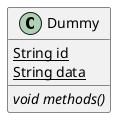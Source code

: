 '
'ClassDiagrams: Abstract and Static
'
'You can define static or abstract methods or fields using the {static} or {abstract} modifier.
'These modifiers can be used at the start or at the end of the line. You can also use {classifier} instead of
'{static}.
'
'{static}
'{abstract} - Its italic
'{classifier} - Its italic
'
'--------------------------------------
'
@startuml

class Dummy {
    {static} String id
    {classifier} String data
    {abstract} void methods()
}

@enduml
